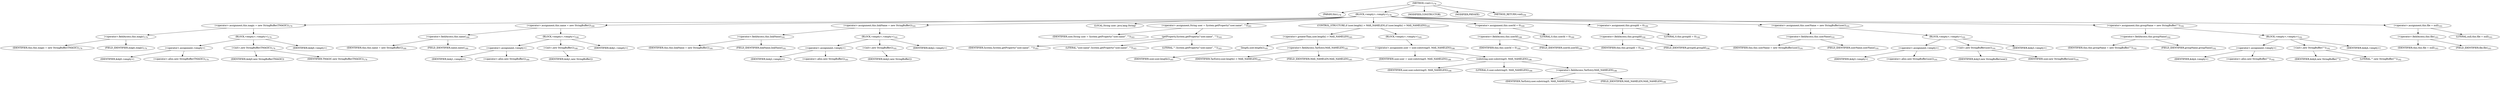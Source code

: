 digraph "&lt;init&gt;" {  
"227" [label = <(METHOD,&lt;init&gt;)<SUB>178</SUB>> ]
"4" [label = <(PARAM,this)<SUB>178</SUB>> ]
"228" [label = <(BLOCK,&lt;empty&gt;,&lt;empty&gt;)<SUB>178</SUB>> ]
"229" [label = <(&lt;operator&gt;.assignment,this.magic = new StringBuffer(TMAGIC))<SUB>179</SUB>> ]
"230" [label = <(&lt;operator&gt;.fieldAccess,this.magic)<SUB>179</SUB>> ]
"3" [label = <(IDENTIFIER,this,this.magic = new StringBuffer(TMAGIC))<SUB>179</SUB>> ]
"231" [label = <(FIELD_IDENTIFIER,magic,magic)<SUB>179</SUB>> ]
"232" [label = <(BLOCK,&lt;empty&gt;,&lt;empty&gt;)<SUB>179</SUB>> ]
"233" [label = <(&lt;operator&gt;.assignment,&lt;empty&gt;)> ]
"234" [label = <(IDENTIFIER,$obj0,&lt;empty&gt;)> ]
"235" [label = <(&lt;operator&gt;.alloc,new StringBuffer(TMAGIC))<SUB>179</SUB>> ]
"236" [label = <(&lt;init&gt;,new StringBuffer(TMAGIC))<SUB>179</SUB>> ]
"237" [label = <(IDENTIFIER,$obj0,new StringBuffer(TMAGIC))> ]
"238" [label = <(IDENTIFIER,TMAGIC,new StringBuffer(TMAGIC))<SUB>179</SUB>> ]
"239" [label = <(IDENTIFIER,$obj0,&lt;empty&gt;)> ]
"240" [label = <(&lt;operator&gt;.assignment,this.name = new StringBuffer())<SUB>180</SUB>> ]
"241" [label = <(&lt;operator&gt;.fieldAccess,this.name)<SUB>180</SUB>> ]
"5" [label = <(IDENTIFIER,this,this.name = new StringBuffer())<SUB>180</SUB>> ]
"242" [label = <(FIELD_IDENTIFIER,name,name)<SUB>180</SUB>> ]
"243" [label = <(BLOCK,&lt;empty&gt;,&lt;empty&gt;)<SUB>180</SUB>> ]
"244" [label = <(&lt;operator&gt;.assignment,&lt;empty&gt;)> ]
"245" [label = <(IDENTIFIER,$obj1,&lt;empty&gt;)> ]
"246" [label = <(&lt;operator&gt;.alloc,new StringBuffer())<SUB>180</SUB>> ]
"247" [label = <(&lt;init&gt;,new StringBuffer())<SUB>180</SUB>> ]
"248" [label = <(IDENTIFIER,$obj1,new StringBuffer())> ]
"249" [label = <(IDENTIFIER,$obj1,&lt;empty&gt;)> ]
"250" [label = <(&lt;operator&gt;.assignment,this.linkName = new StringBuffer())<SUB>181</SUB>> ]
"251" [label = <(&lt;operator&gt;.fieldAccess,this.linkName)<SUB>181</SUB>> ]
"6" [label = <(IDENTIFIER,this,this.linkName = new StringBuffer())<SUB>181</SUB>> ]
"252" [label = <(FIELD_IDENTIFIER,linkName,linkName)<SUB>181</SUB>> ]
"253" [label = <(BLOCK,&lt;empty&gt;,&lt;empty&gt;)<SUB>181</SUB>> ]
"254" [label = <(&lt;operator&gt;.assignment,&lt;empty&gt;)> ]
"255" [label = <(IDENTIFIER,$obj2,&lt;empty&gt;)> ]
"256" [label = <(&lt;operator&gt;.alloc,new StringBuffer())<SUB>181</SUB>> ]
"257" [label = <(&lt;init&gt;,new StringBuffer())<SUB>181</SUB>> ]
"258" [label = <(IDENTIFIER,$obj2,new StringBuffer())> ]
"259" [label = <(IDENTIFIER,$obj2,&lt;empty&gt;)> ]
"260" [label = <(LOCAL,String user: java.lang.String)> ]
"261" [label = <(&lt;operator&gt;.assignment,String user = System.getProperty(&quot;user.name&quot;, &quot;&quot;))<SUB>183</SUB>> ]
"262" [label = <(IDENTIFIER,user,String user = System.getProperty(&quot;user.name&quot;, &quot;&quot;))<SUB>183</SUB>> ]
"263" [label = <(getProperty,System.getProperty(&quot;user.name&quot;, &quot;&quot;))<SUB>183</SUB>> ]
"264" [label = <(IDENTIFIER,System,System.getProperty(&quot;user.name&quot;, &quot;&quot;))<SUB>183</SUB>> ]
"265" [label = <(LITERAL,&quot;user.name&quot;,System.getProperty(&quot;user.name&quot;, &quot;&quot;))<SUB>183</SUB>> ]
"266" [label = <(LITERAL,&quot;&quot;,System.getProperty(&quot;user.name&quot;, &quot;&quot;))<SUB>183</SUB>> ]
"267" [label = <(CONTROL_STRUCTURE,if (user.length() &gt; MAX_NAMELEN),if (user.length() &gt; MAX_NAMELEN))<SUB>185</SUB>> ]
"268" [label = <(&lt;operator&gt;.greaterThan,user.length() &gt; MAX_NAMELEN)<SUB>185</SUB>> ]
"269" [label = <(length,user.length())<SUB>185</SUB>> ]
"270" [label = <(IDENTIFIER,user,user.length())<SUB>185</SUB>> ]
"271" [label = <(&lt;operator&gt;.fieldAccess,TarEntry.MAX_NAMELEN)<SUB>185</SUB>> ]
"272" [label = <(IDENTIFIER,TarEntry,user.length() &gt; MAX_NAMELEN)<SUB>185</SUB>> ]
"273" [label = <(FIELD_IDENTIFIER,MAX_NAMELEN,MAX_NAMELEN)<SUB>185</SUB>> ]
"274" [label = <(BLOCK,&lt;empty&gt;,&lt;empty&gt;)<SUB>185</SUB>> ]
"275" [label = <(&lt;operator&gt;.assignment,user = user.substring(0, MAX_NAMELEN))<SUB>186</SUB>> ]
"276" [label = <(IDENTIFIER,user,user = user.substring(0, MAX_NAMELEN))<SUB>186</SUB>> ]
"277" [label = <(substring,user.substring(0, MAX_NAMELEN))<SUB>186</SUB>> ]
"278" [label = <(IDENTIFIER,user,user.substring(0, MAX_NAMELEN))<SUB>186</SUB>> ]
"279" [label = <(LITERAL,0,user.substring(0, MAX_NAMELEN))<SUB>186</SUB>> ]
"280" [label = <(&lt;operator&gt;.fieldAccess,TarEntry.MAX_NAMELEN)<SUB>186</SUB>> ]
"281" [label = <(IDENTIFIER,TarEntry,user.substring(0, MAX_NAMELEN))<SUB>186</SUB>> ]
"282" [label = <(FIELD_IDENTIFIER,MAX_NAMELEN,MAX_NAMELEN)<SUB>186</SUB>> ]
"283" [label = <(&lt;operator&gt;.assignment,this.userId = 0)<SUB>189</SUB>> ]
"284" [label = <(&lt;operator&gt;.fieldAccess,this.userId)<SUB>189</SUB>> ]
"7" [label = <(IDENTIFIER,this,this.userId = 0)<SUB>189</SUB>> ]
"285" [label = <(FIELD_IDENTIFIER,userId,userId)<SUB>189</SUB>> ]
"286" [label = <(LITERAL,0,this.userId = 0)<SUB>189</SUB>> ]
"287" [label = <(&lt;operator&gt;.assignment,this.groupId = 0)<SUB>190</SUB>> ]
"288" [label = <(&lt;operator&gt;.fieldAccess,this.groupId)<SUB>190</SUB>> ]
"8" [label = <(IDENTIFIER,this,this.groupId = 0)<SUB>190</SUB>> ]
"289" [label = <(FIELD_IDENTIFIER,groupId,groupId)<SUB>190</SUB>> ]
"290" [label = <(LITERAL,0,this.groupId = 0)<SUB>190</SUB>> ]
"291" [label = <(&lt;operator&gt;.assignment,this.userName = new StringBuffer(user))<SUB>191</SUB>> ]
"292" [label = <(&lt;operator&gt;.fieldAccess,this.userName)<SUB>191</SUB>> ]
"9" [label = <(IDENTIFIER,this,this.userName = new StringBuffer(user))<SUB>191</SUB>> ]
"293" [label = <(FIELD_IDENTIFIER,userName,userName)<SUB>191</SUB>> ]
"294" [label = <(BLOCK,&lt;empty&gt;,&lt;empty&gt;)<SUB>191</SUB>> ]
"295" [label = <(&lt;operator&gt;.assignment,&lt;empty&gt;)> ]
"296" [label = <(IDENTIFIER,$obj3,&lt;empty&gt;)> ]
"297" [label = <(&lt;operator&gt;.alloc,new StringBuffer(user))<SUB>191</SUB>> ]
"298" [label = <(&lt;init&gt;,new StringBuffer(user))<SUB>191</SUB>> ]
"299" [label = <(IDENTIFIER,$obj3,new StringBuffer(user))> ]
"300" [label = <(IDENTIFIER,user,new StringBuffer(user))<SUB>191</SUB>> ]
"301" [label = <(IDENTIFIER,$obj3,&lt;empty&gt;)> ]
"302" [label = <(&lt;operator&gt;.assignment,this.groupName = new StringBuffer(&quot;&quot;))<SUB>192</SUB>> ]
"303" [label = <(&lt;operator&gt;.fieldAccess,this.groupName)<SUB>192</SUB>> ]
"10" [label = <(IDENTIFIER,this,this.groupName = new StringBuffer(&quot;&quot;))<SUB>192</SUB>> ]
"304" [label = <(FIELD_IDENTIFIER,groupName,groupName)<SUB>192</SUB>> ]
"305" [label = <(BLOCK,&lt;empty&gt;,&lt;empty&gt;)<SUB>192</SUB>> ]
"306" [label = <(&lt;operator&gt;.assignment,&lt;empty&gt;)> ]
"307" [label = <(IDENTIFIER,$obj4,&lt;empty&gt;)> ]
"308" [label = <(&lt;operator&gt;.alloc,new StringBuffer(&quot;&quot;))<SUB>192</SUB>> ]
"309" [label = <(&lt;init&gt;,new StringBuffer(&quot;&quot;))<SUB>192</SUB>> ]
"310" [label = <(IDENTIFIER,$obj4,new StringBuffer(&quot;&quot;))> ]
"311" [label = <(LITERAL,&quot;&quot;,new StringBuffer(&quot;&quot;))<SUB>192</SUB>> ]
"312" [label = <(IDENTIFIER,$obj4,&lt;empty&gt;)> ]
"313" [label = <(&lt;operator&gt;.assignment,this.file = null)<SUB>193</SUB>> ]
"314" [label = <(&lt;operator&gt;.fieldAccess,this.file)<SUB>193</SUB>> ]
"11" [label = <(IDENTIFIER,this,this.file = null)<SUB>193</SUB>> ]
"315" [label = <(FIELD_IDENTIFIER,file,file)<SUB>193</SUB>> ]
"316" [label = <(LITERAL,null,this.file = null)<SUB>193</SUB>> ]
"317" [label = <(MODIFIER,CONSTRUCTOR)> ]
"318" [label = <(MODIFIER,PRIVATE)> ]
"319" [label = <(METHOD_RETURN,void)<SUB>194</SUB>> ]
  "227" -> "4" 
  "227" -> "228" 
  "227" -> "317" 
  "227" -> "318" 
  "227" -> "319" 
  "228" -> "229" 
  "228" -> "240" 
  "228" -> "250" 
  "228" -> "260" 
  "228" -> "261" 
  "228" -> "267" 
  "228" -> "283" 
  "228" -> "287" 
  "228" -> "291" 
  "228" -> "302" 
  "228" -> "313" 
  "229" -> "230" 
  "229" -> "232" 
  "230" -> "3" 
  "230" -> "231" 
  "232" -> "233" 
  "232" -> "236" 
  "232" -> "239" 
  "233" -> "234" 
  "233" -> "235" 
  "236" -> "237" 
  "236" -> "238" 
  "240" -> "241" 
  "240" -> "243" 
  "241" -> "5" 
  "241" -> "242" 
  "243" -> "244" 
  "243" -> "247" 
  "243" -> "249" 
  "244" -> "245" 
  "244" -> "246" 
  "247" -> "248" 
  "250" -> "251" 
  "250" -> "253" 
  "251" -> "6" 
  "251" -> "252" 
  "253" -> "254" 
  "253" -> "257" 
  "253" -> "259" 
  "254" -> "255" 
  "254" -> "256" 
  "257" -> "258" 
  "261" -> "262" 
  "261" -> "263" 
  "263" -> "264" 
  "263" -> "265" 
  "263" -> "266" 
  "267" -> "268" 
  "267" -> "274" 
  "268" -> "269" 
  "268" -> "271" 
  "269" -> "270" 
  "271" -> "272" 
  "271" -> "273" 
  "274" -> "275" 
  "275" -> "276" 
  "275" -> "277" 
  "277" -> "278" 
  "277" -> "279" 
  "277" -> "280" 
  "280" -> "281" 
  "280" -> "282" 
  "283" -> "284" 
  "283" -> "286" 
  "284" -> "7" 
  "284" -> "285" 
  "287" -> "288" 
  "287" -> "290" 
  "288" -> "8" 
  "288" -> "289" 
  "291" -> "292" 
  "291" -> "294" 
  "292" -> "9" 
  "292" -> "293" 
  "294" -> "295" 
  "294" -> "298" 
  "294" -> "301" 
  "295" -> "296" 
  "295" -> "297" 
  "298" -> "299" 
  "298" -> "300" 
  "302" -> "303" 
  "302" -> "305" 
  "303" -> "10" 
  "303" -> "304" 
  "305" -> "306" 
  "305" -> "309" 
  "305" -> "312" 
  "306" -> "307" 
  "306" -> "308" 
  "309" -> "310" 
  "309" -> "311" 
  "313" -> "314" 
  "313" -> "316" 
  "314" -> "11" 
  "314" -> "315" 
}
